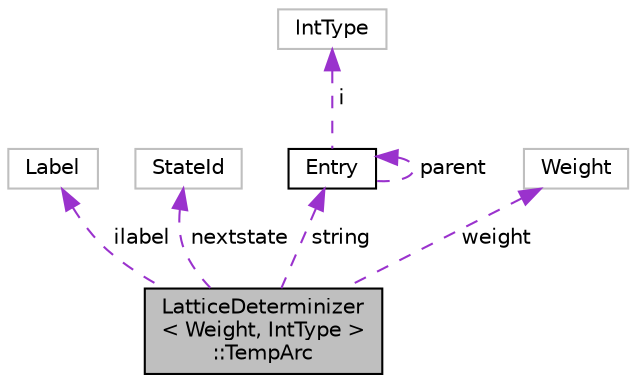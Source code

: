 digraph "LatticeDeterminizer&lt; Weight, IntType &gt;::TempArc"
{
  edge [fontname="Helvetica",fontsize="10",labelfontname="Helvetica",labelfontsize="10"];
  node [fontname="Helvetica",fontsize="10",shape=record];
  Node1 [label="LatticeDeterminizer\l\< Weight, IntType \>\l::TempArc",height=0.2,width=0.4,color="black", fillcolor="grey75", style="filled", fontcolor="black"];
  Node2 -> Node1 [dir="back",color="darkorchid3",fontsize="10",style="dashed",label=" ilabel" ,fontname="Helvetica"];
  Node2 [label="Label",height=0.2,width=0.4,color="grey75", fillcolor="white", style="filled"];
  Node3 -> Node1 [dir="back",color="darkorchid3",fontsize="10",style="dashed",label=" nextstate" ,fontname="Helvetica"];
  Node3 [label="StateId",height=0.2,width=0.4,color="grey75", fillcolor="white", style="filled"];
  Node4 -> Node1 [dir="back",color="darkorchid3",fontsize="10",style="dashed",label=" string" ,fontname="Helvetica"];
  Node4 [label="Entry",height=0.2,width=0.4,color="black", fillcolor="white", style="filled",URL="$structfst_1_1LatticeStringRepository_1_1Entry.html"];
  Node4 -> Node4 [dir="back",color="darkorchid3",fontsize="10",style="dashed",label=" parent" ,fontname="Helvetica"];
  Node5 -> Node4 [dir="back",color="darkorchid3",fontsize="10",style="dashed",label=" i" ,fontname="Helvetica"];
  Node5 [label="IntType",height=0.2,width=0.4,color="grey75", fillcolor="white", style="filled"];
  Node6 -> Node1 [dir="back",color="darkorchid3",fontsize="10",style="dashed",label=" weight" ,fontname="Helvetica"];
  Node6 [label="Weight",height=0.2,width=0.4,color="grey75", fillcolor="white", style="filled"];
}
